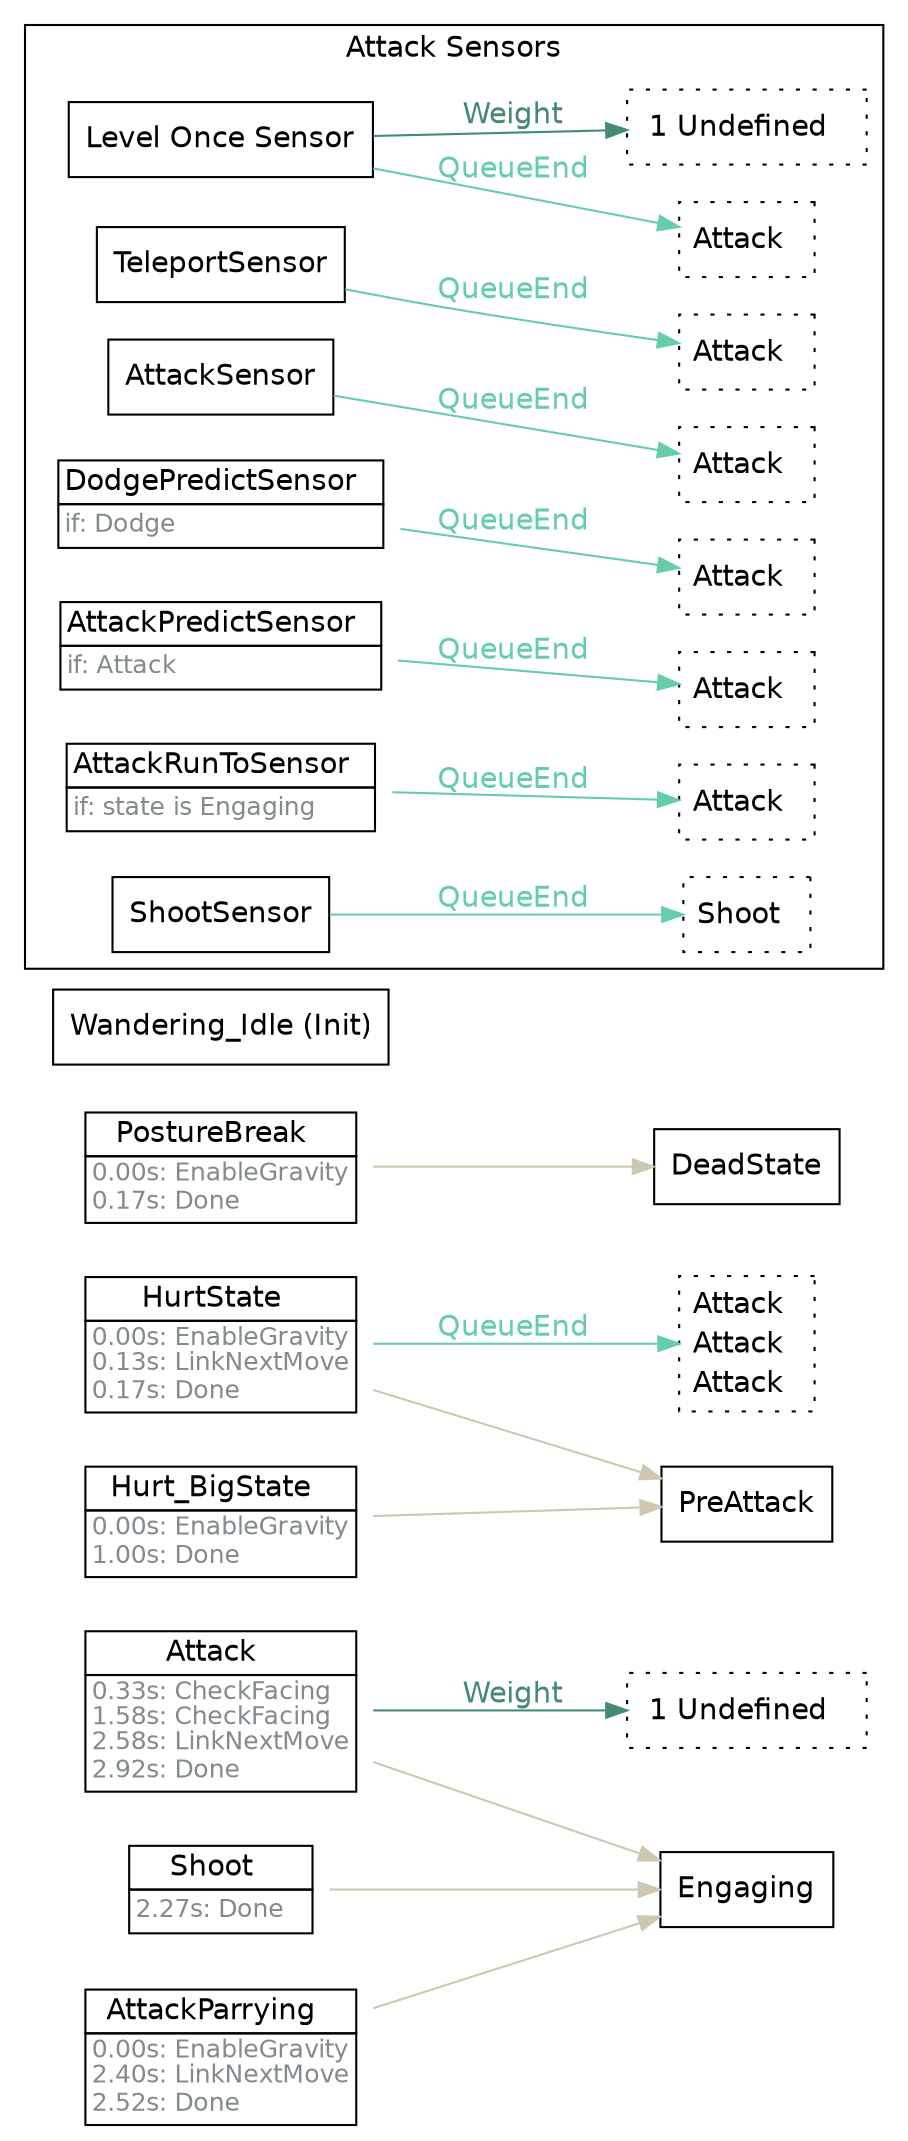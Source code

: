 strict digraph "Foo" {
	"rankdir"="LR";
	node ["shape"="box", "fontname"="Helvetica"];
	edge ["fontname"="Helvetica"];
	"Attack" ["shape"="plaintext", "label"=<<TABLE border="0" cellborder="1" cellspacing="0" cellpadding="2"><TR><TD >Attack  </TD></TR><TR><TD align="left" balign="left"><FONT point-size="12" color="azure4">0.33s: CheckFacing<br/>1.58s: CheckFacing<br/>2.58s: LinkNextMove<br/>2.92s: Done</FONT>  </TD></TR></TABLE>>]
	"Attack" -> "Engaging"  ["color"="cornsilk3", "fontcolor"="cornsilk3"]
	"Attack_mustuse" ["shape"="box", "style"="dotted", "label"=<<TABLE border="0" cellborder="0" cellspacing="0" cellpadding="2"><TR><TD>1 Undefined  </TD></TR></TABLE>>]
	"Attack" -> "Attack_mustuse"  ["label"="Weight", "color"="aquamarine4", "fontcolor"="aquamarine4"]
	"Shoot" ["shape"="plaintext", "label"=<<TABLE border="0" cellborder="1" cellspacing="0" cellpadding="2"><TR><TD >Shoot  </TD></TR><TR><TD align="left" balign="left"><FONT point-size="12" color="azure4">2.27s: Done</FONT>  </TD></TR></TABLE>>]
	"Shoot" -> "Engaging"  ["color"="cornsilk3", "fontcolor"="cornsilk3"]
	"AttackParrying" ["shape"="plaintext", "label"=<<TABLE border="0" cellborder="1" cellspacing="0" cellpadding="2"><TR><TD >AttackParrying  </TD></TR><TR><TD align="left" balign="left"><FONT point-size="12" color="azure4">0.00s: EnableGravity<br/>2.40s: LinkNextMove<br/>2.52s: Done</FONT>  </TD></TR></TABLE>>]
	"AttackParrying" -> "Engaging"  ["color"="cornsilk3", "fontcolor"="cornsilk3"]
	"HurtState" ["shape"="plaintext", "label"=<<TABLE border="0" cellborder="1" cellspacing="0" cellpadding="2"><TR><TD >HurtState  </TD></TR><TR><TD align="left" balign="left"><FONT point-size="12" color="azure4">0.00s: EnableGravity<br/>0.13s: LinkNextMove<br/>0.17s: Done</FONT>  </TD></TR></TABLE>>]
	"HurtState" -> "PreAttack"  ["color"="cornsilk3", "fontcolor"="cornsilk3"]
	"HurtState_linked" ["shape"="box", "style"="dotted", "label"=<<TABLE border="0" cellborder="0" cellspacing="0" cellpadding="2"><TR><TD>Attack  </TD></TR><TR><TD>Attack  </TD></TR><TR><TD>Attack  </TD></TR></TABLE>>, "margin"="0.05"]
	"HurtState" -> "HurtState_linked"  ["label"="QueueEnd", "color"="aquamarine3", "fontcolor"="aquamarine3"]
	"Hurt_BigState" ["shape"="plaintext", "label"=<<TABLE border="0" cellborder="1" cellspacing="0" cellpadding="2"><TR><TD >Hurt_BigState  </TD></TR><TR><TD align="left" balign="left"><FONT point-size="12" color="azure4">0.00s: EnableGravity<br/>1.00s: Done</FONT>  </TD></TR></TABLE>>]
	"Hurt_BigState" -> "PreAttack"  ["color"="cornsilk3", "fontcolor"="cornsilk3"]
	"PostureBreak" ["shape"="plaintext", "label"=<<TABLE border="0" cellborder="1" cellspacing="0" cellpadding="2"><TR><TD >PostureBreak  </TD></TR><TR><TD align="left" balign="left"><FONT point-size="12" color="azure4">0.00s: EnableGravity<br/>0.17s: Done</FONT>  </TD></TR></TABLE>>]
	"PostureBreak" -> "DeadState"  ["color"="cornsilk3", "fontcolor"="cornsilk3"]
	"Wandering_Idle" ["label"="Wandering_Idle (Init)"]
	subgraph "cluster_attacksensors" {
		"rank"="sink";
		"label"="Attack Sensors";
		"fontname"="Helvetica";
		"Level Once Sensor" ["label"="Level Once Sensor"]
		"Level Once Sensor_linked" ["shape"="box", "style"="dotted", "label"=<<TABLE border="0" cellborder="0" cellspacing="0" cellpadding="2"><TR><TD>Attack  </TD></TR></TABLE>>, "margin"="0.05"]
		"Level Once Sensor" -> "Level Once Sensor_linked"  ["label"="QueueEnd", "color"="aquamarine3", "fontcolor"="aquamarine3"]
		"Level Once Sensor_mustuse" ["shape"="box", "style"="dotted", "label"=<<TABLE border="0" cellborder="0" cellspacing="0" cellpadding="2"><TR><TD>1 Undefined  </TD></TR></TABLE>>]
		"Level Once Sensor" -> "Level Once Sensor_mustuse"  ["label"="Weight", "color"="aquamarine4", "fontcolor"="aquamarine4"]
		"TeleportSensor" ["label"="TeleportSensor"]
		"TeleportSensor_linked" ["shape"="box", "style"="dotted", "label"=<<TABLE border="0" cellborder="0" cellspacing="0" cellpadding="2"><TR><TD>Attack  </TD></TR></TABLE>>, "margin"="0.05"]
		"TeleportSensor" -> "TeleportSensor_linked"  ["label"="QueueEnd", "color"="aquamarine3", "fontcolor"="aquamarine3"]
		"AttackSensor" ["label"="AttackSensor"]
		"AttackSensor_linked" ["shape"="box", "style"="dotted", "label"=<<TABLE border="0" cellborder="0" cellspacing="0" cellpadding="2"><TR><TD>Attack  </TD></TR></TABLE>>, "margin"="0.05"]
		"AttackSensor" -> "AttackSensor_linked"  ["label"="QueueEnd", "color"="aquamarine3", "fontcolor"="aquamarine3"]
		"DodgePredictSensor" ["shape"="plaintext", "label"=<<TABLE border="0" cellborder="1" cellspacing="0" cellpadding="2"><TR><TD >DodgePredictSensor  </TD></TR><TR><TD align="left" balign="left"><FONT point-size="12" color="azure4">if: Dodge</FONT>  </TD></TR></TABLE>>]
		"DodgePredictSensor_linked" ["shape"="box", "style"="dotted", "label"=<<TABLE border="0" cellborder="0" cellspacing="0" cellpadding="2"><TR><TD>Attack  </TD></TR></TABLE>>, "margin"="0.05"]
		"DodgePredictSensor" -> "DodgePredictSensor_linked"  ["label"="QueueEnd", "color"="aquamarine3", "fontcolor"="aquamarine3"]
		"AttackPredictSensor" ["shape"="plaintext", "label"=<<TABLE border="0" cellborder="1" cellspacing="0" cellpadding="2"><TR><TD >AttackPredictSensor  </TD></TR><TR><TD align="left" balign="left"><FONT point-size="12" color="azure4">if: Attack</FONT>  </TD></TR></TABLE>>]
		"AttackPredictSensor_linked" ["shape"="box", "style"="dotted", "label"=<<TABLE border="0" cellborder="0" cellspacing="0" cellpadding="2"><TR><TD>Attack  </TD></TR></TABLE>>, "margin"="0.05"]
		"AttackPredictSensor" -> "AttackPredictSensor_linked"  ["label"="QueueEnd", "color"="aquamarine3", "fontcolor"="aquamarine3"]
		"AttackRunToSensor" ["shape"="plaintext", "label"=<<TABLE border="0" cellborder="1" cellspacing="0" cellpadding="2"><TR><TD >AttackRunToSensor  </TD></TR><TR><TD align="left" balign="left"><FONT point-size="12" color="azure4">if: state is Engaging</FONT>  </TD></TR></TABLE>>]
		"AttackRunToSensor_linked" ["shape"="box", "style"="dotted", "label"=<<TABLE border="0" cellborder="0" cellspacing="0" cellpadding="2"><TR><TD>Attack  </TD></TR></TABLE>>, "margin"="0.05"]
		"AttackRunToSensor" -> "AttackRunToSensor_linked"  ["label"="QueueEnd", "color"="aquamarine3", "fontcolor"="aquamarine3"]
		"ShootSensor" ["label"="ShootSensor"]
		"ShootSensor_linked" ["shape"="box", "style"="dotted", "label"=<<TABLE border="0" cellborder="0" cellspacing="0" cellpadding="2"><TR><TD>Shoot  </TD></TR></TABLE>>, "margin"="0.05"]
		"ShootSensor" -> "ShootSensor_linked"  ["label"="QueueEnd", "color"="aquamarine3", "fontcolor"="aquamarine3"]
	}
	
}
